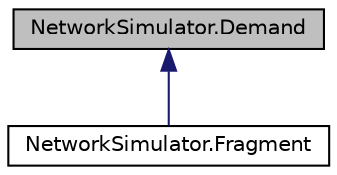 digraph "NetworkSimulator.Demand"
{
  edge [fontname="Helvetica",fontsize="10",labelfontname="Helvetica",labelfontsize="10"];
  node [fontname="Helvetica",fontsize="10",shape=record];
  Node1 [label="NetworkSimulator.Demand",height=0.2,width=0.4,color="black", fillcolor="grey75", style="filled", fontcolor="black"];
  Node1 -> Node2 [dir="back",color="midnightblue",fontsize="10",style="solid",fontname="Helvetica"];
  Node2 [label="NetworkSimulator.Fragment",height=0.2,width=0.4,color="black", fillcolor="white", style="filled",URL="$class_network_simulator_1_1_fragment.html",tooltip="Фрагмент в сети с делением и слиянием требований "];
}
